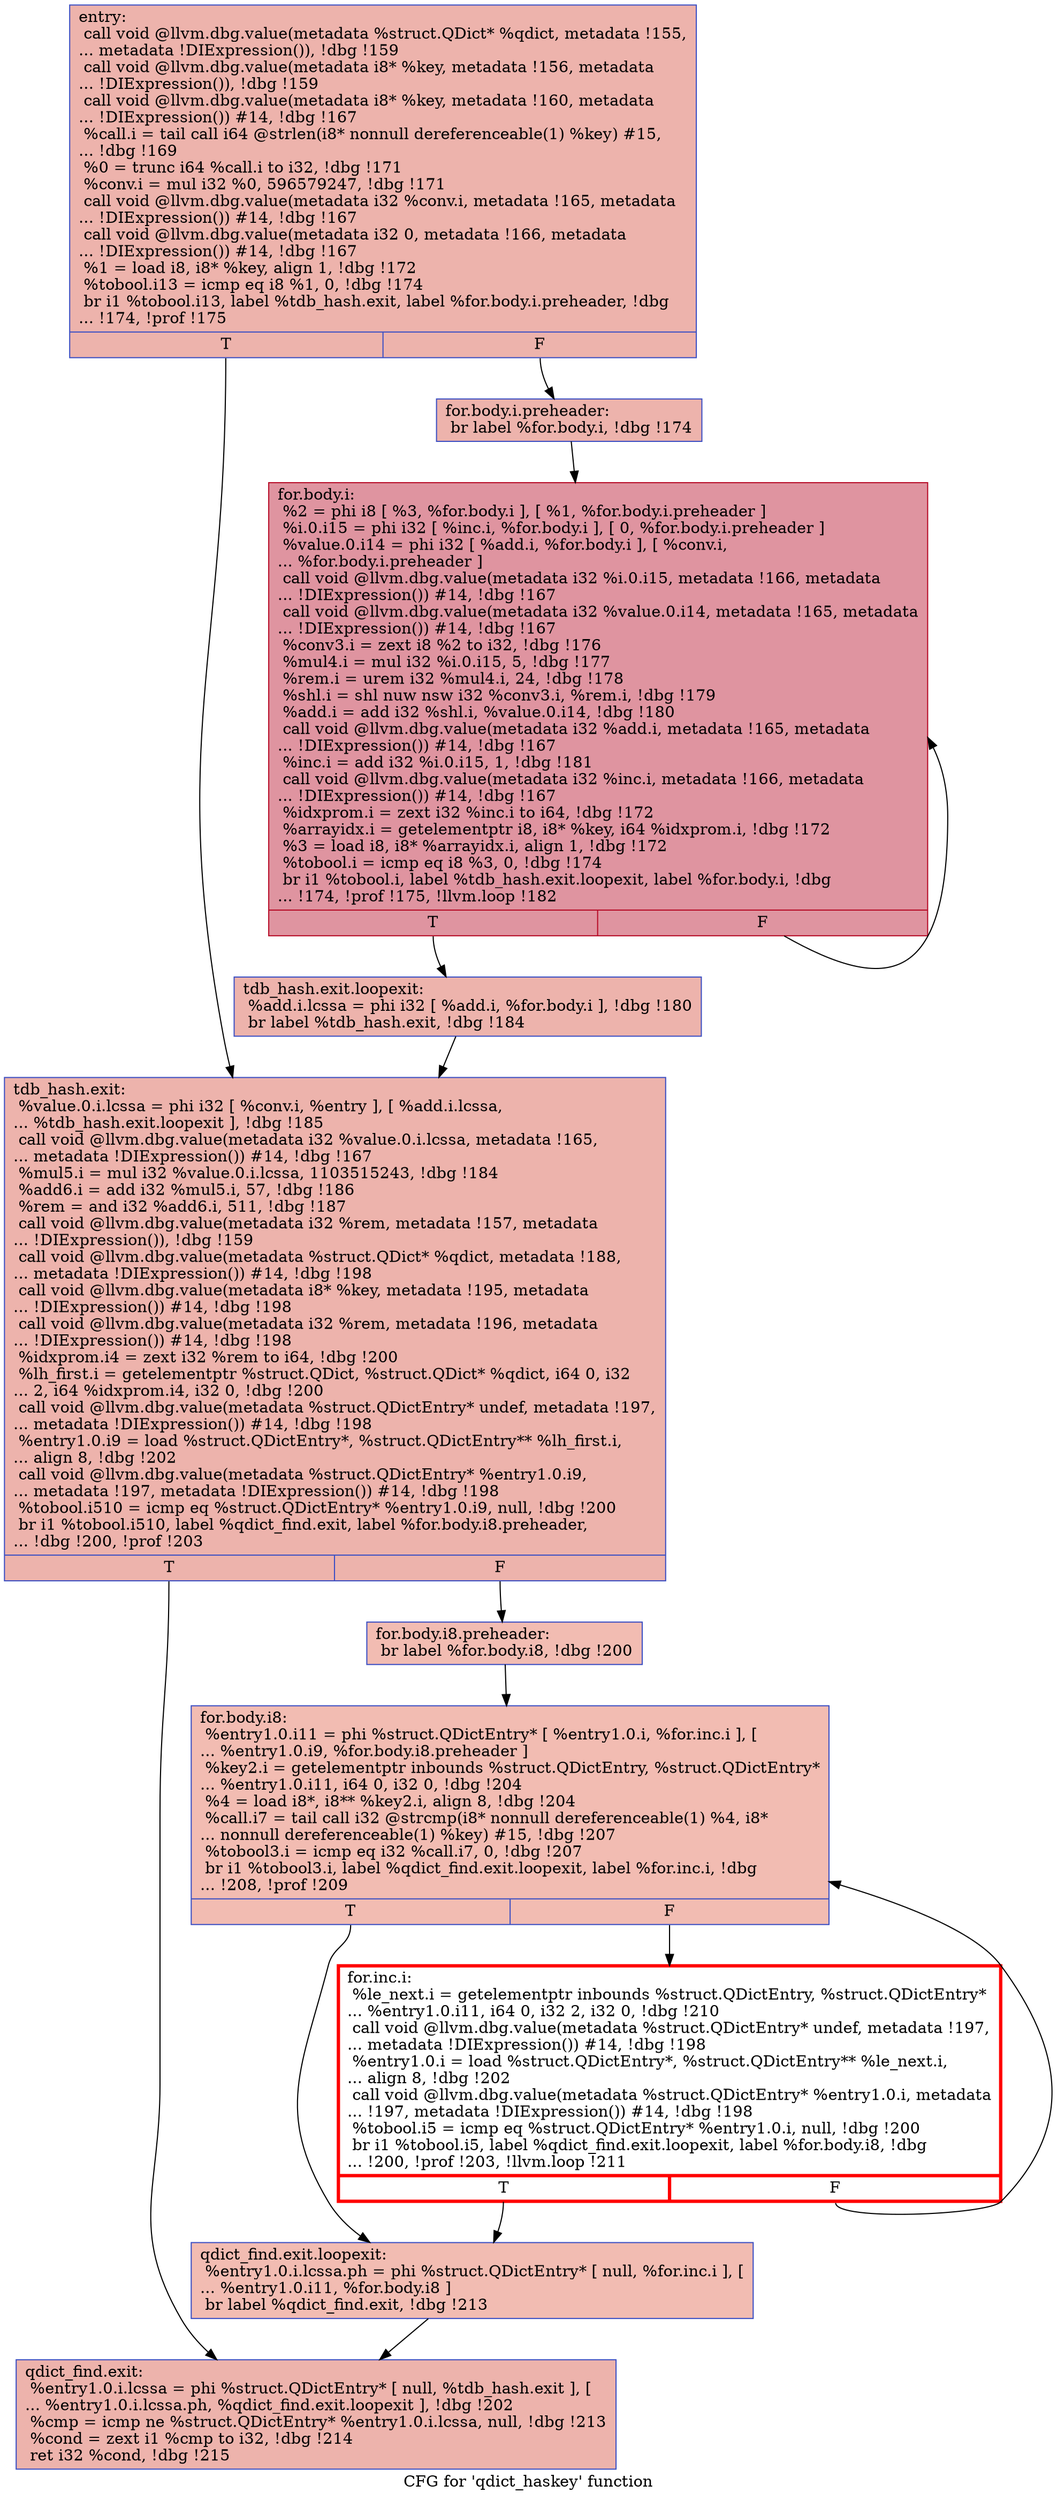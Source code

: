 digraph "CFG for 'qdict_haskey' function" {
	label="CFG for 'qdict_haskey' function";

	Node0x55e9cc5df9a0 [shape=record,color="#3d50c3ff", style=filled, fillcolor="#d6524470",label="{entry:\l  call void @llvm.dbg.value(metadata %struct.QDict* %qdict, metadata !155,\l... metadata !DIExpression()), !dbg !159\l  call void @llvm.dbg.value(metadata i8* %key, metadata !156, metadata\l... !DIExpression()), !dbg !159\l  call void @llvm.dbg.value(metadata i8* %key, metadata !160, metadata\l... !DIExpression()) #14, !dbg !167\l  %call.i = tail call i64 @strlen(i8* nonnull dereferenceable(1) %key) #15,\l... !dbg !169\l  %0 = trunc i64 %call.i to i32, !dbg !171\l  %conv.i = mul i32 %0, 596579247, !dbg !171\l  call void @llvm.dbg.value(metadata i32 %conv.i, metadata !165, metadata\l... !DIExpression()) #14, !dbg !167\l  call void @llvm.dbg.value(metadata i32 0, metadata !166, metadata\l... !DIExpression()) #14, !dbg !167\l  %1 = load i8, i8* %key, align 1, !dbg !172\l  %tobool.i13 = icmp eq i8 %1, 0, !dbg !174\l  br i1 %tobool.i13, label %tdb_hash.exit, label %for.body.i.preheader, !dbg\l... !174, !prof !175\l|{<s0>T|<s1>F}}"];
	Node0x55e9cc5df9a0:s0 -> Node0x55e9cc64ea90;
	Node0x55e9cc5df9a0:s1 -> Node0x55e9cc748280;
	Node0x55e9cc748280 [shape=record,color="#3d50c3ff", style=filled, fillcolor="#d6524470",label="{for.body.i.preheader:                             \l  br label %for.body.i, !dbg !174\l}"];
	Node0x55e9cc748280 -> Node0x55e9cc5ddf30;
	Node0x55e9cc5ddf30 [shape=record,color="#b70d28ff", style=filled, fillcolor="#b70d2870",label="{for.body.i:                                       \l  %2 = phi i8 [ %3, %for.body.i ], [ %1, %for.body.i.preheader ]\l  %i.0.i15 = phi i32 [ %inc.i, %for.body.i ], [ 0, %for.body.i.preheader ]\l  %value.0.i14 = phi i32 [ %add.i, %for.body.i ], [ %conv.i,\l... %for.body.i.preheader ]\l  call void @llvm.dbg.value(metadata i32 %i.0.i15, metadata !166, metadata\l... !DIExpression()) #14, !dbg !167\l  call void @llvm.dbg.value(metadata i32 %value.0.i14, metadata !165, metadata\l... !DIExpression()) #14, !dbg !167\l  %conv3.i = zext i8 %2 to i32, !dbg !176\l  %mul4.i = mul i32 %i.0.i15, 5, !dbg !177\l  %rem.i = urem i32 %mul4.i, 24, !dbg !178\l  %shl.i = shl nuw nsw i32 %conv3.i, %rem.i, !dbg !179\l  %add.i = add i32 %shl.i, %value.0.i14, !dbg !180\l  call void @llvm.dbg.value(metadata i32 %add.i, metadata !165, metadata\l... !DIExpression()) #14, !dbg !167\l  %inc.i = add i32 %i.0.i15, 1, !dbg !181\l  call void @llvm.dbg.value(metadata i32 %inc.i, metadata !166, metadata\l... !DIExpression()) #14, !dbg !167\l  %idxprom.i = zext i32 %inc.i to i64, !dbg !172\l  %arrayidx.i = getelementptr i8, i8* %key, i64 %idxprom.i, !dbg !172\l  %3 = load i8, i8* %arrayidx.i, align 1, !dbg !172\l  %tobool.i = icmp eq i8 %3, 0, !dbg !174\l  br i1 %tobool.i, label %tdb_hash.exit.loopexit, label %for.body.i, !dbg\l... !174, !prof !175, !llvm.loop !182\l|{<s0>T|<s1>F}}"];
	Node0x55e9cc5ddf30:s0 -> Node0x55e9cc7bf610;
	Node0x55e9cc5ddf30:s1 -> Node0x55e9cc5ddf30;
	Node0x55e9cc7bf610 [shape=record,color="#3d50c3ff", style=filled, fillcolor="#d6524470",label="{tdb_hash.exit.loopexit:                           \l  %add.i.lcssa = phi i32 [ %add.i, %for.body.i ], !dbg !180\l  br label %tdb_hash.exit, !dbg !184\l}"];
	Node0x55e9cc7bf610 -> Node0x55e9cc64ea90;
	Node0x55e9cc64ea90 [shape=record,color="#3d50c3ff", style=filled, fillcolor="#d6524470",label="{tdb_hash.exit:                                    \l  %value.0.i.lcssa = phi i32 [ %conv.i, %entry ], [ %add.i.lcssa,\l... %tdb_hash.exit.loopexit ], !dbg !185\l  call void @llvm.dbg.value(metadata i32 %value.0.i.lcssa, metadata !165,\l... metadata !DIExpression()) #14, !dbg !167\l  %mul5.i = mul i32 %value.0.i.lcssa, 1103515243, !dbg !184\l  %add6.i = add i32 %mul5.i, 57, !dbg !186\l  %rem = and i32 %add6.i, 511, !dbg !187\l  call void @llvm.dbg.value(metadata i32 %rem, metadata !157, metadata\l... !DIExpression()), !dbg !159\l  call void @llvm.dbg.value(metadata %struct.QDict* %qdict, metadata !188,\l... metadata !DIExpression()) #14, !dbg !198\l  call void @llvm.dbg.value(metadata i8* %key, metadata !195, metadata\l... !DIExpression()) #14, !dbg !198\l  call void @llvm.dbg.value(metadata i32 %rem, metadata !196, metadata\l... !DIExpression()) #14, !dbg !198\l  %idxprom.i4 = zext i32 %rem to i64, !dbg !200\l  %lh_first.i = getelementptr %struct.QDict, %struct.QDict* %qdict, i64 0, i32\l... 2, i64 %idxprom.i4, i32 0, !dbg !200\l  call void @llvm.dbg.value(metadata %struct.QDictEntry* undef, metadata !197,\l... metadata !DIExpression()) #14, !dbg !198\l  %entry1.0.i9 = load %struct.QDictEntry*, %struct.QDictEntry** %lh_first.i,\l... align 8, !dbg !202\l  call void @llvm.dbg.value(metadata %struct.QDictEntry* %entry1.0.i9,\l... metadata !197, metadata !DIExpression()) #14, !dbg !198\l  %tobool.i510 = icmp eq %struct.QDictEntry* %entry1.0.i9, null, !dbg !200\l  br i1 %tobool.i510, label %qdict_find.exit, label %for.body.i8.preheader,\l... !dbg !200, !prof !203\l|{<s0>T|<s1>F}}"];
	Node0x55e9cc64ea90:s0 -> Node0x55e9cc5cfac0;
	Node0x55e9cc64ea90:s1 -> Node0x55e9cc639100;
	Node0x55e9cc639100 [shape=record,color="#3d50c3ff", style=filled, fillcolor="#e1675170",label="{for.body.i8.preheader:                            \l  br label %for.body.i8, !dbg !200\l}"];
	Node0x55e9cc639100 -> Node0x55e9cc64f9c0;
	Node0x55e9cc64f9c0 [shape=record,color="#3d50c3ff", style=filled, fillcolor="#e1675170",label="{for.body.i8:                                      \l  %entry1.0.i11 = phi %struct.QDictEntry* [ %entry1.0.i, %for.inc.i ], [\l... %entry1.0.i9, %for.body.i8.preheader ]\l  %key2.i = getelementptr inbounds %struct.QDictEntry, %struct.QDictEntry*\l... %entry1.0.i11, i64 0, i32 0, !dbg !204\l  %4 = load i8*, i8** %key2.i, align 8, !dbg !204\l  %call.i7 = tail call i32 @strcmp(i8* nonnull dereferenceable(1) %4, i8*\l... nonnull dereferenceable(1) %key) #15, !dbg !207\l  %tobool3.i = icmp eq i32 %call.i7, 0, !dbg !207\l  br i1 %tobool3.i, label %qdict_find.exit.loopexit, label %for.inc.i, !dbg\l... !208, !prof !209\l|{<s0>T|<s1>F}}"];
	Node0x55e9cc64f9c0:s0 -> Node0x55e9cc7ad760;
	Node0x55e9cc64f9c0:s1 -> Node0x55e9cc5d0c40;
	Node0x55e9cc5d0c40 [shape=record,penwidth=3.0, color="red",label="{for.inc.i:                                        \l  %le_next.i = getelementptr inbounds %struct.QDictEntry, %struct.QDictEntry*\l... %entry1.0.i11, i64 0, i32 2, i32 0, !dbg !210\l  call void @llvm.dbg.value(metadata %struct.QDictEntry* undef, metadata !197,\l... metadata !DIExpression()) #14, !dbg !198\l  %entry1.0.i = load %struct.QDictEntry*, %struct.QDictEntry** %le_next.i,\l... align 8, !dbg !202\l  call void @llvm.dbg.value(metadata %struct.QDictEntry* %entry1.0.i, metadata\l... !197, metadata !DIExpression()) #14, !dbg !198\l  %tobool.i5 = icmp eq %struct.QDictEntry* %entry1.0.i, null, !dbg !200\l  br i1 %tobool.i5, label %qdict_find.exit.loopexit, label %for.body.i8, !dbg\l... !200, !prof !203, !llvm.loop !211\l|{<s0>T|<s1>F}}"];
	Node0x55e9cc5d0c40:s0 -> Node0x55e9cc7ad760;
	Node0x55e9cc5d0c40:s1 -> Node0x55e9cc64f9c0;
	Node0x55e9cc7ad760 [shape=record,color="#3d50c3ff", style=filled, fillcolor="#e1675170",label="{qdict_find.exit.loopexit:                         \l  %entry1.0.i.lcssa.ph = phi %struct.QDictEntry* [ null, %for.inc.i ], [\l... %entry1.0.i11, %for.body.i8 ]\l  br label %qdict_find.exit, !dbg !213\l}"];
	Node0x55e9cc7ad760 -> Node0x55e9cc5cfac0;
	Node0x55e9cc5cfac0 [shape=record,color="#3d50c3ff", style=filled, fillcolor="#d6524470",label="{qdict_find.exit:                                  \l  %entry1.0.i.lcssa = phi %struct.QDictEntry* [ null, %tdb_hash.exit ], [\l... %entry1.0.i.lcssa.ph, %qdict_find.exit.loopexit ], !dbg !202\l  %cmp = icmp ne %struct.QDictEntry* %entry1.0.i.lcssa, null, !dbg !213\l  %cond = zext i1 %cmp to i32, !dbg !214\l  ret i32 %cond, !dbg !215\l}"];
}
